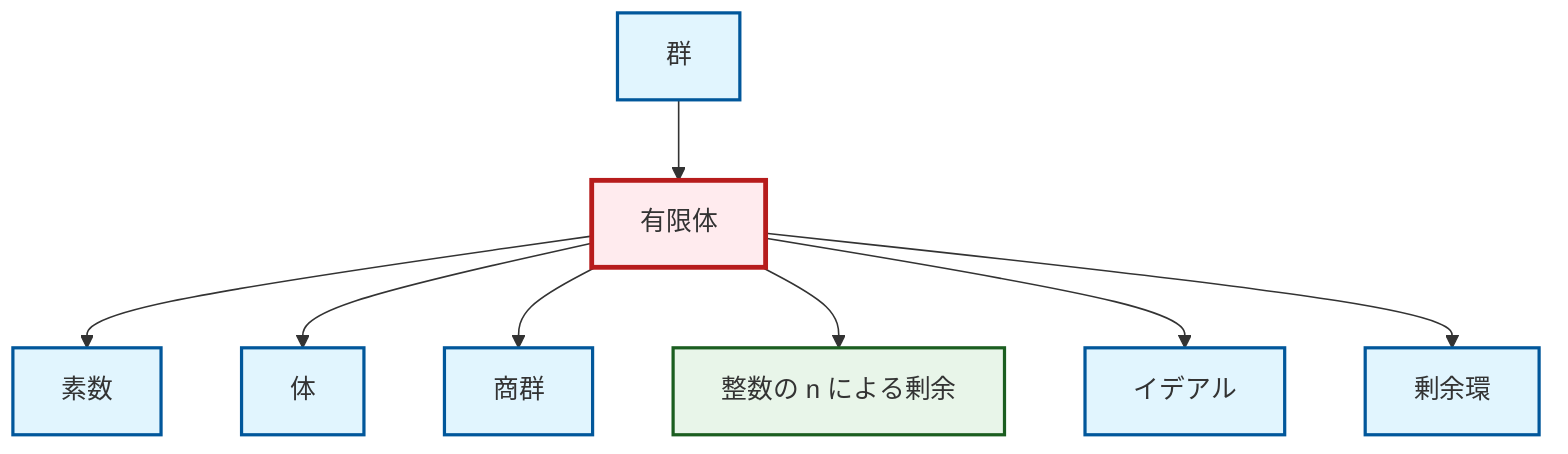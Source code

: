 graph TD
    classDef definition fill:#e1f5fe,stroke:#01579b,stroke-width:2px
    classDef theorem fill:#f3e5f5,stroke:#4a148c,stroke-width:2px
    classDef axiom fill:#fff3e0,stroke:#e65100,stroke-width:2px
    classDef example fill:#e8f5e9,stroke:#1b5e20,stroke-width:2px
    classDef current fill:#ffebee,stroke:#b71c1c,stroke-width:3px
    def-ideal["イデアル"]:::definition
    def-quotient-group["商群"]:::definition
    def-group["群"]:::definition
    ex-finite-field["有限体"]:::example
    def-field["体"]:::definition
    ex-quotient-integers-mod-n["整数の n による剰余"]:::example
    def-quotient-ring["剰余環"]:::definition
    def-prime["素数"]:::definition
    ex-finite-field --> def-prime
    ex-finite-field --> def-field
    def-group --> ex-finite-field
    ex-finite-field --> def-quotient-group
    ex-finite-field --> ex-quotient-integers-mod-n
    ex-finite-field --> def-ideal
    ex-finite-field --> def-quotient-ring
    class ex-finite-field current